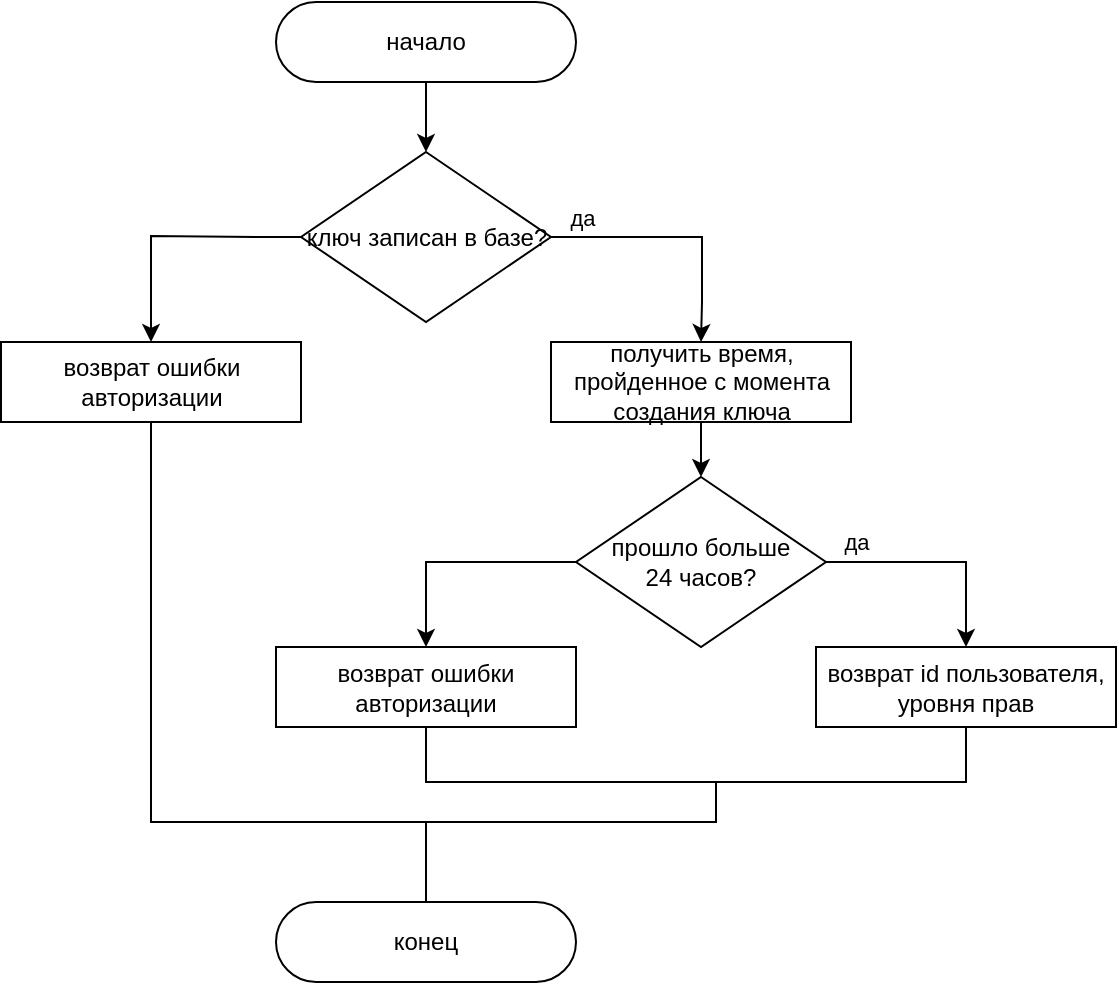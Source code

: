 <mxfile version="20.2.7" type="device"><diagram id="0lN-kYq80q8jLoXrXqhg" name="Page-1"><mxGraphModel dx="1234" dy="793" grid="1" gridSize="10" guides="1" tooltips="1" connect="1" arrows="1" fold="1" page="1" pageScale="1" pageWidth="850" pageHeight="1100" math="0" shadow="0"><root><mxCell id="0"/><mxCell id="1" parent="0"/><mxCell id="BV6D-dsIv34zTdq1PkDa-1" style="edgeStyle=orthogonalEdgeStyle;rounded=0;orthogonalLoop=1;jettySize=auto;html=1;entryX=0.5;entryY=0;entryDx=0;entryDy=0;" edge="1" parent="1" source="BV6D-dsIv34zTdq1PkDa-2" target="BV6D-dsIv34zTdq1PkDa-6"><mxGeometry relative="1" as="geometry"/></mxCell><mxCell id="BV6D-dsIv34zTdq1PkDa-2" value="начало" style="rounded=1;whiteSpace=wrap;html=1;arcSize=50;" vertex="1" parent="1"><mxGeometry x="700" y="50" width="150" height="40" as="geometry"/></mxCell><mxCell id="BV6D-dsIv34zTdq1PkDa-3" style="edgeStyle=orthogonalEdgeStyle;rounded=0;orthogonalLoop=1;jettySize=auto;html=1;entryX=0.5;entryY=0;entryDx=0;entryDy=0;" edge="1" parent="1" source="BV6D-dsIv34zTdq1PkDa-6" target="BV6D-dsIv34zTdq1PkDa-16"><mxGeometry relative="1" as="geometry"><Array as="points"><mxPoint x="692" y="167"/><mxPoint x="638" y="167"/></Array></mxGeometry></mxCell><mxCell id="BV6D-dsIv34zTdq1PkDa-4" style="edgeStyle=orthogonalEdgeStyle;rounded=0;orthogonalLoop=1;jettySize=auto;html=1;entryX=0.5;entryY=0;entryDx=0;entryDy=0;" edge="1" parent="1" source="BV6D-dsIv34zTdq1PkDa-6" target="BV6D-dsIv34zTdq1PkDa-8"><mxGeometry relative="1" as="geometry"><Array as="points"><mxPoint x="913" y="167"/><mxPoint x="913" y="200"/></Array></mxGeometry></mxCell><mxCell id="BV6D-dsIv34zTdq1PkDa-5" value="да" style="edgeLabel;html=1;align=center;verticalAlign=middle;resizable=0;points=[];" vertex="1" connectable="0" parent="BV6D-dsIv34zTdq1PkDa-4"><mxGeometry x="-0.525" relative="1" as="geometry"><mxPoint x="-15" y="-10" as="offset"/></mxGeometry></mxCell><mxCell id="BV6D-dsIv34zTdq1PkDa-6" value="ключ записан в базе?" style="rhombus;whiteSpace=wrap;html=1;" vertex="1" parent="1"><mxGeometry x="712.5" y="125" width="125" height="85" as="geometry"/></mxCell><mxCell id="BV6D-dsIv34zTdq1PkDa-7" style="edgeStyle=orthogonalEdgeStyle;rounded=0;orthogonalLoop=1;jettySize=auto;html=1;entryX=0.5;entryY=0;entryDx=0;entryDy=0;" edge="1" parent="1" source="BV6D-dsIv34zTdq1PkDa-8" target="BV6D-dsIv34zTdq1PkDa-12"><mxGeometry relative="1" as="geometry"/></mxCell><mxCell id="BV6D-dsIv34zTdq1PkDa-8" value="получить время, пройденное с момента создания ключа" style="rounded=0;whiteSpace=wrap;html=1;" vertex="1" parent="1"><mxGeometry x="837.5" y="220" width="150" height="40" as="geometry"/></mxCell><mxCell id="BV6D-dsIv34zTdq1PkDa-9" style="edgeStyle=orthogonalEdgeStyle;rounded=0;orthogonalLoop=1;jettySize=auto;html=1;entryX=0.5;entryY=0;entryDx=0;entryDy=0;" edge="1" parent="1" source="BV6D-dsIv34zTdq1PkDa-12" target="BV6D-dsIv34zTdq1PkDa-14"><mxGeometry relative="1" as="geometry"><Array as="points"><mxPoint x="775" y="330"/></Array></mxGeometry></mxCell><mxCell id="BV6D-dsIv34zTdq1PkDa-10" style="edgeStyle=orthogonalEdgeStyle;rounded=0;orthogonalLoop=1;jettySize=auto;html=1;entryX=0.5;entryY=0;entryDx=0;entryDy=0;" edge="1" parent="1" source="BV6D-dsIv34zTdq1PkDa-12" target="BV6D-dsIv34zTdq1PkDa-17"><mxGeometry relative="1" as="geometry"><Array as="points"><mxPoint x="1045" y="330"/></Array></mxGeometry></mxCell><mxCell id="BV6D-dsIv34zTdq1PkDa-11" value="да" style="edgeLabel;html=1;align=center;verticalAlign=middle;resizable=0;points=[];" vertex="1" connectable="0" parent="BV6D-dsIv34zTdq1PkDa-10"><mxGeometry x="-0.646" y="1" relative="1" as="geometry"><mxPoint x="-5" y="-9" as="offset"/></mxGeometry></mxCell><mxCell id="BV6D-dsIv34zTdq1PkDa-12" value="прошло больше&lt;br&gt;24 часов?" style="rhombus;whiteSpace=wrap;html=1;" vertex="1" parent="1"><mxGeometry x="850" y="287.5" width="125" height="85" as="geometry"/></mxCell><mxCell id="BV6D-dsIv34zTdq1PkDa-13" style="edgeStyle=orthogonalEdgeStyle;rounded=0;orthogonalLoop=1;jettySize=auto;html=1;entryX=0.5;entryY=1;entryDx=0;entryDy=0;endArrow=none;endFill=0;" edge="1" parent="1" source="BV6D-dsIv34zTdq1PkDa-14" target="BV6D-dsIv34zTdq1PkDa-17"><mxGeometry relative="1" as="geometry"><Array as="points"><mxPoint x="775" y="440"/><mxPoint x="1045" y="440"/></Array></mxGeometry></mxCell><mxCell id="BV6D-dsIv34zTdq1PkDa-14" value="возврат ошибки авторизации" style="rounded=0;whiteSpace=wrap;html=1;" vertex="1" parent="1"><mxGeometry x="700" y="372.5" width="150" height="40" as="geometry"/></mxCell><mxCell id="BV6D-dsIv34zTdq1PkDa-15" style="edgeStyle=orthogonalEdgeStyle;rounded=0;orthogonalLoop=1;jettySize=auto;html=1;endArrow=none;endFill=0;" edge="1" parent="1" source="BV6D-dsIv34zTdq1PkDa-16"><mxGeometry relative="1" as="geometry"><mxPoint x="920" y="440" as="targetPoint"/><Array as="points"><mxPoint x="638" y="460"/><mxPoint x="920" y="460"/></Array></mxGeometry></mxCell><mxCell id="BV6D-dsIv34zTdq1PkDa-16" value="возврат ошибки авторизации" style="rounded=0;whiteSpace=wrap;html=1;" vertex="1" parent="1"><mxGeometry x="562.5" y="220" width="150" height="40" as="geometry"/></mxCell><mxCell id="BV6D-dsIv34zTdq1PkDa-17" value="возврат id пользователя, уровня прав" style="rounded=0;whiteSpace=wrap;html=1;" vertex="1" parent="1"><mxGeometry x="970" y="372.5" width="150" height="40" as="geometry"/></mxCell><mxCell id="BV6D-dsIv34zTdq1PkDa-18" style="edgeStyle=orthogonalEdgeStyle;rounded=0;orthogonalLoop=1;jettySize=auto;html=1;endArrow=none;endFill=0;" edge="1" parent="1" source="BV6D-dsIv34zTdq1PkDa-19"><mxGeometry relative="1" as="geometry"><mxPoint x="775" y="460" as="targetPoint"/></mxGeometry></mxCell><mxCell id="BV6D-dsIv34zTdq1PkDa-19" value="конец" style="rounded=1;whiteSpace=wrap;html=1;arcSize=50;" vertex="1" parent="1"><mxGeometry x="700" y="500" width="150" height="40" as="geometry"/></mxCell></root></mxGraphModel></diagram></mxfile>